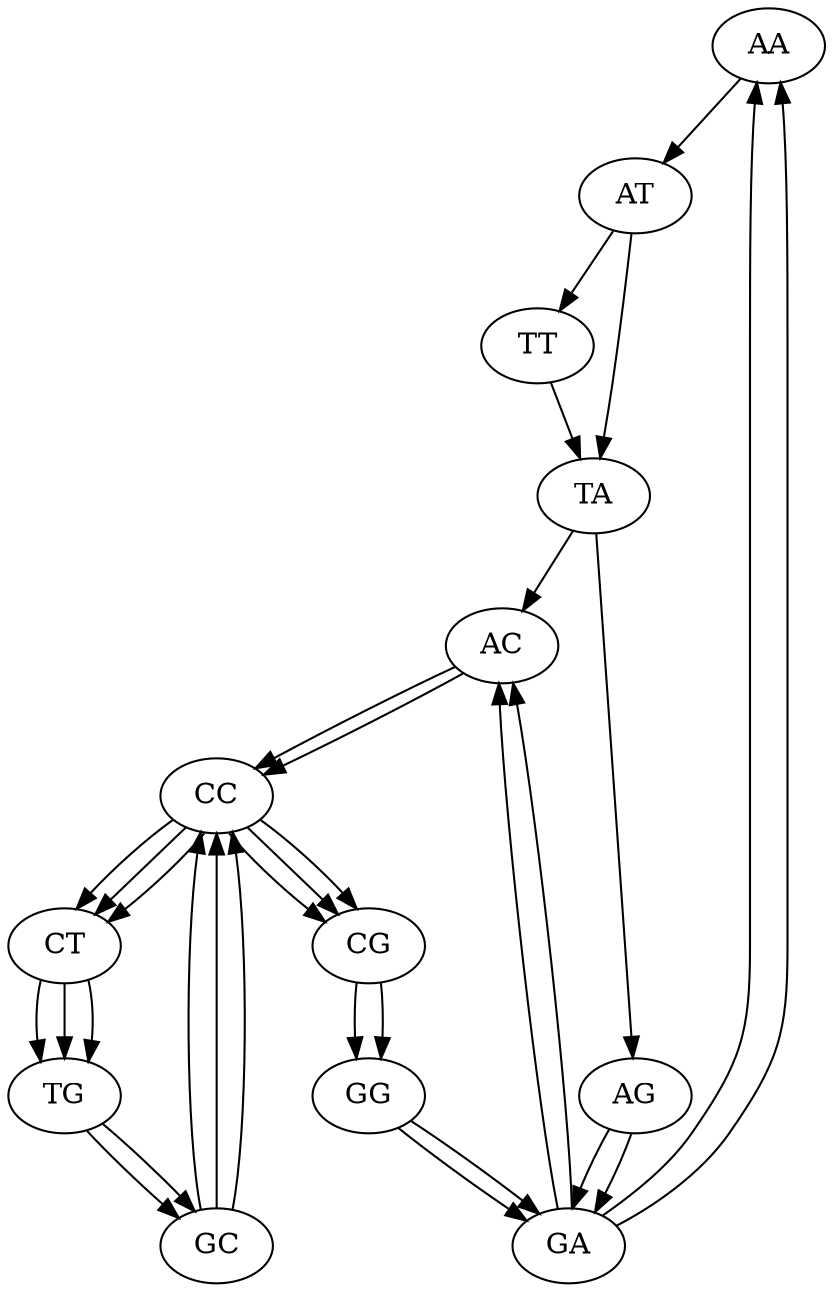 // DeBruijn graph
digraph {
	AA [label=AA]
	AC [label=AC]
	AG [label=AG]
	CC [label=CC]
	TT [label=TT]
	CG [label=CG]
	GG [label=GG]
	GC [label=GC]
	AT [label=AT]
	GA [label=GA]
	TG [label=TG]
	CT [label=CT]
	TA [label=TA]
		AA -> AT
		AC -> CC
		AC -> CC
		AG -> GA
		AG -> GA
		CC -> CT
		CC -> CT
		CC -> CG
		CC -> CT
		CC -> CG
		CC -> CG
		TT -> TA
		CG -> GG
		CG -> GG
		GG -> GA
		GG -> GA
		GC -> CC
		GC -> CC
		GC -> CC
		AT -> TT
		AT -> TA
		GA -> AC
		GA -> AA
		GA -> AC
		GA -> AA
		TG -> GC
		TG -> GC
		CT -> TG
		CT -> TG
		CT -> TG
		TA -> AG
		TA -> AC
}
